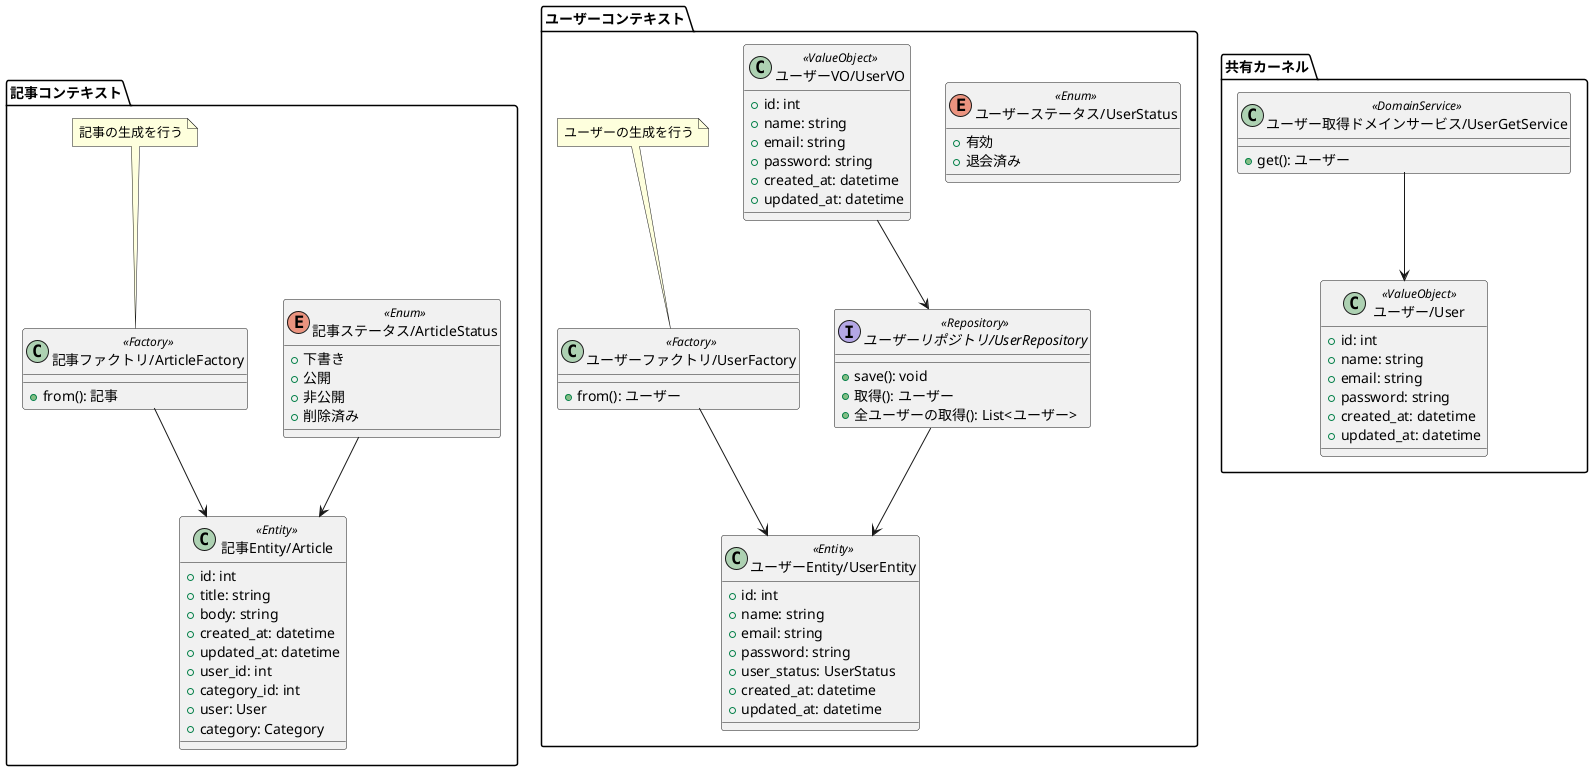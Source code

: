 @startuml

package 記事コンテキスト{

class 記事 as "記事Entity/Article" << Entity >>{
    + id: int
    + title: string
    + body: string
    + created_at: datetime
    + updated_at: datetime
    + user_id: int
    + category_id: int
    + user: User
    + category: Category
}

enum 記事ステータス as "記事ステータス/ArticleStatus" << Enum >> {
    + 下書き
    + 公開
    + 非公開
    + 削除済み
}

class 記事ファクトリ as "記事ファクトリ/ArticleFactory" << Factory >> {
    + from(): 記事
}
note top of 記事ファクトリ
    記事の生成を行う
end note

記事ステータス --> 記事
記事ファクトリ --> 記事

}

package ユーザーコンテキスト{

class ユーザー as "ユーザーEntity/UserEntity" << Entity >>{
    + id: int
    + name: string
    + email: string
    + password: string
    + user_status: UserStatus
    + created_at: datetime
    + updated_at: datetime
}

enum ユーザーステータス as "ユーザーステータス/UserStatus" << Enum >> {
    + 有効
    + 退会済み
}

class ユーザーVO as "ユーザーVO/UserVO" << ValueObject >>{
    + id: int
    + name: string
    + email: string
    + password: string
    + created_at: datetime
    + updated_at: datetime
}

class ユーザーファクトリ as "ユーザーファクトリ/UserFactory" << Factory >> {
    + from(): ユーザー
}
note top of ユーザーファクトリ
    ユーザーの生成を行う
end note

interface ユーザーリポジトリ as "ユーザーリポジトリ/UserRepository" << Repository >> {
    + save(): void
    + 取得(): ユーザー
    + 全ユーザーの取得(): List<ユーザー>

}

ユーザーリポジトリ --> ユーザー
ユーザーファクトリ --> ユーザー
ユーザーVO --> ユーザーリポジトリ
}

package 共有カーネル{   

class ユーザー as "ユーザー/User" << ValueObject >>{
    + id: int
    + name: string
    + email: string
    + password: string
    + created_at: datetime
    + updated_at: datetime
}
class ユーザー取得ドメインサービス as "ユーザー取得ドメインサービス/UserGetService" << DomainService >> {
    + get(): ユーザー   
}
ユーザー取得ドメインサービス --> ユーザー
}

@enduml